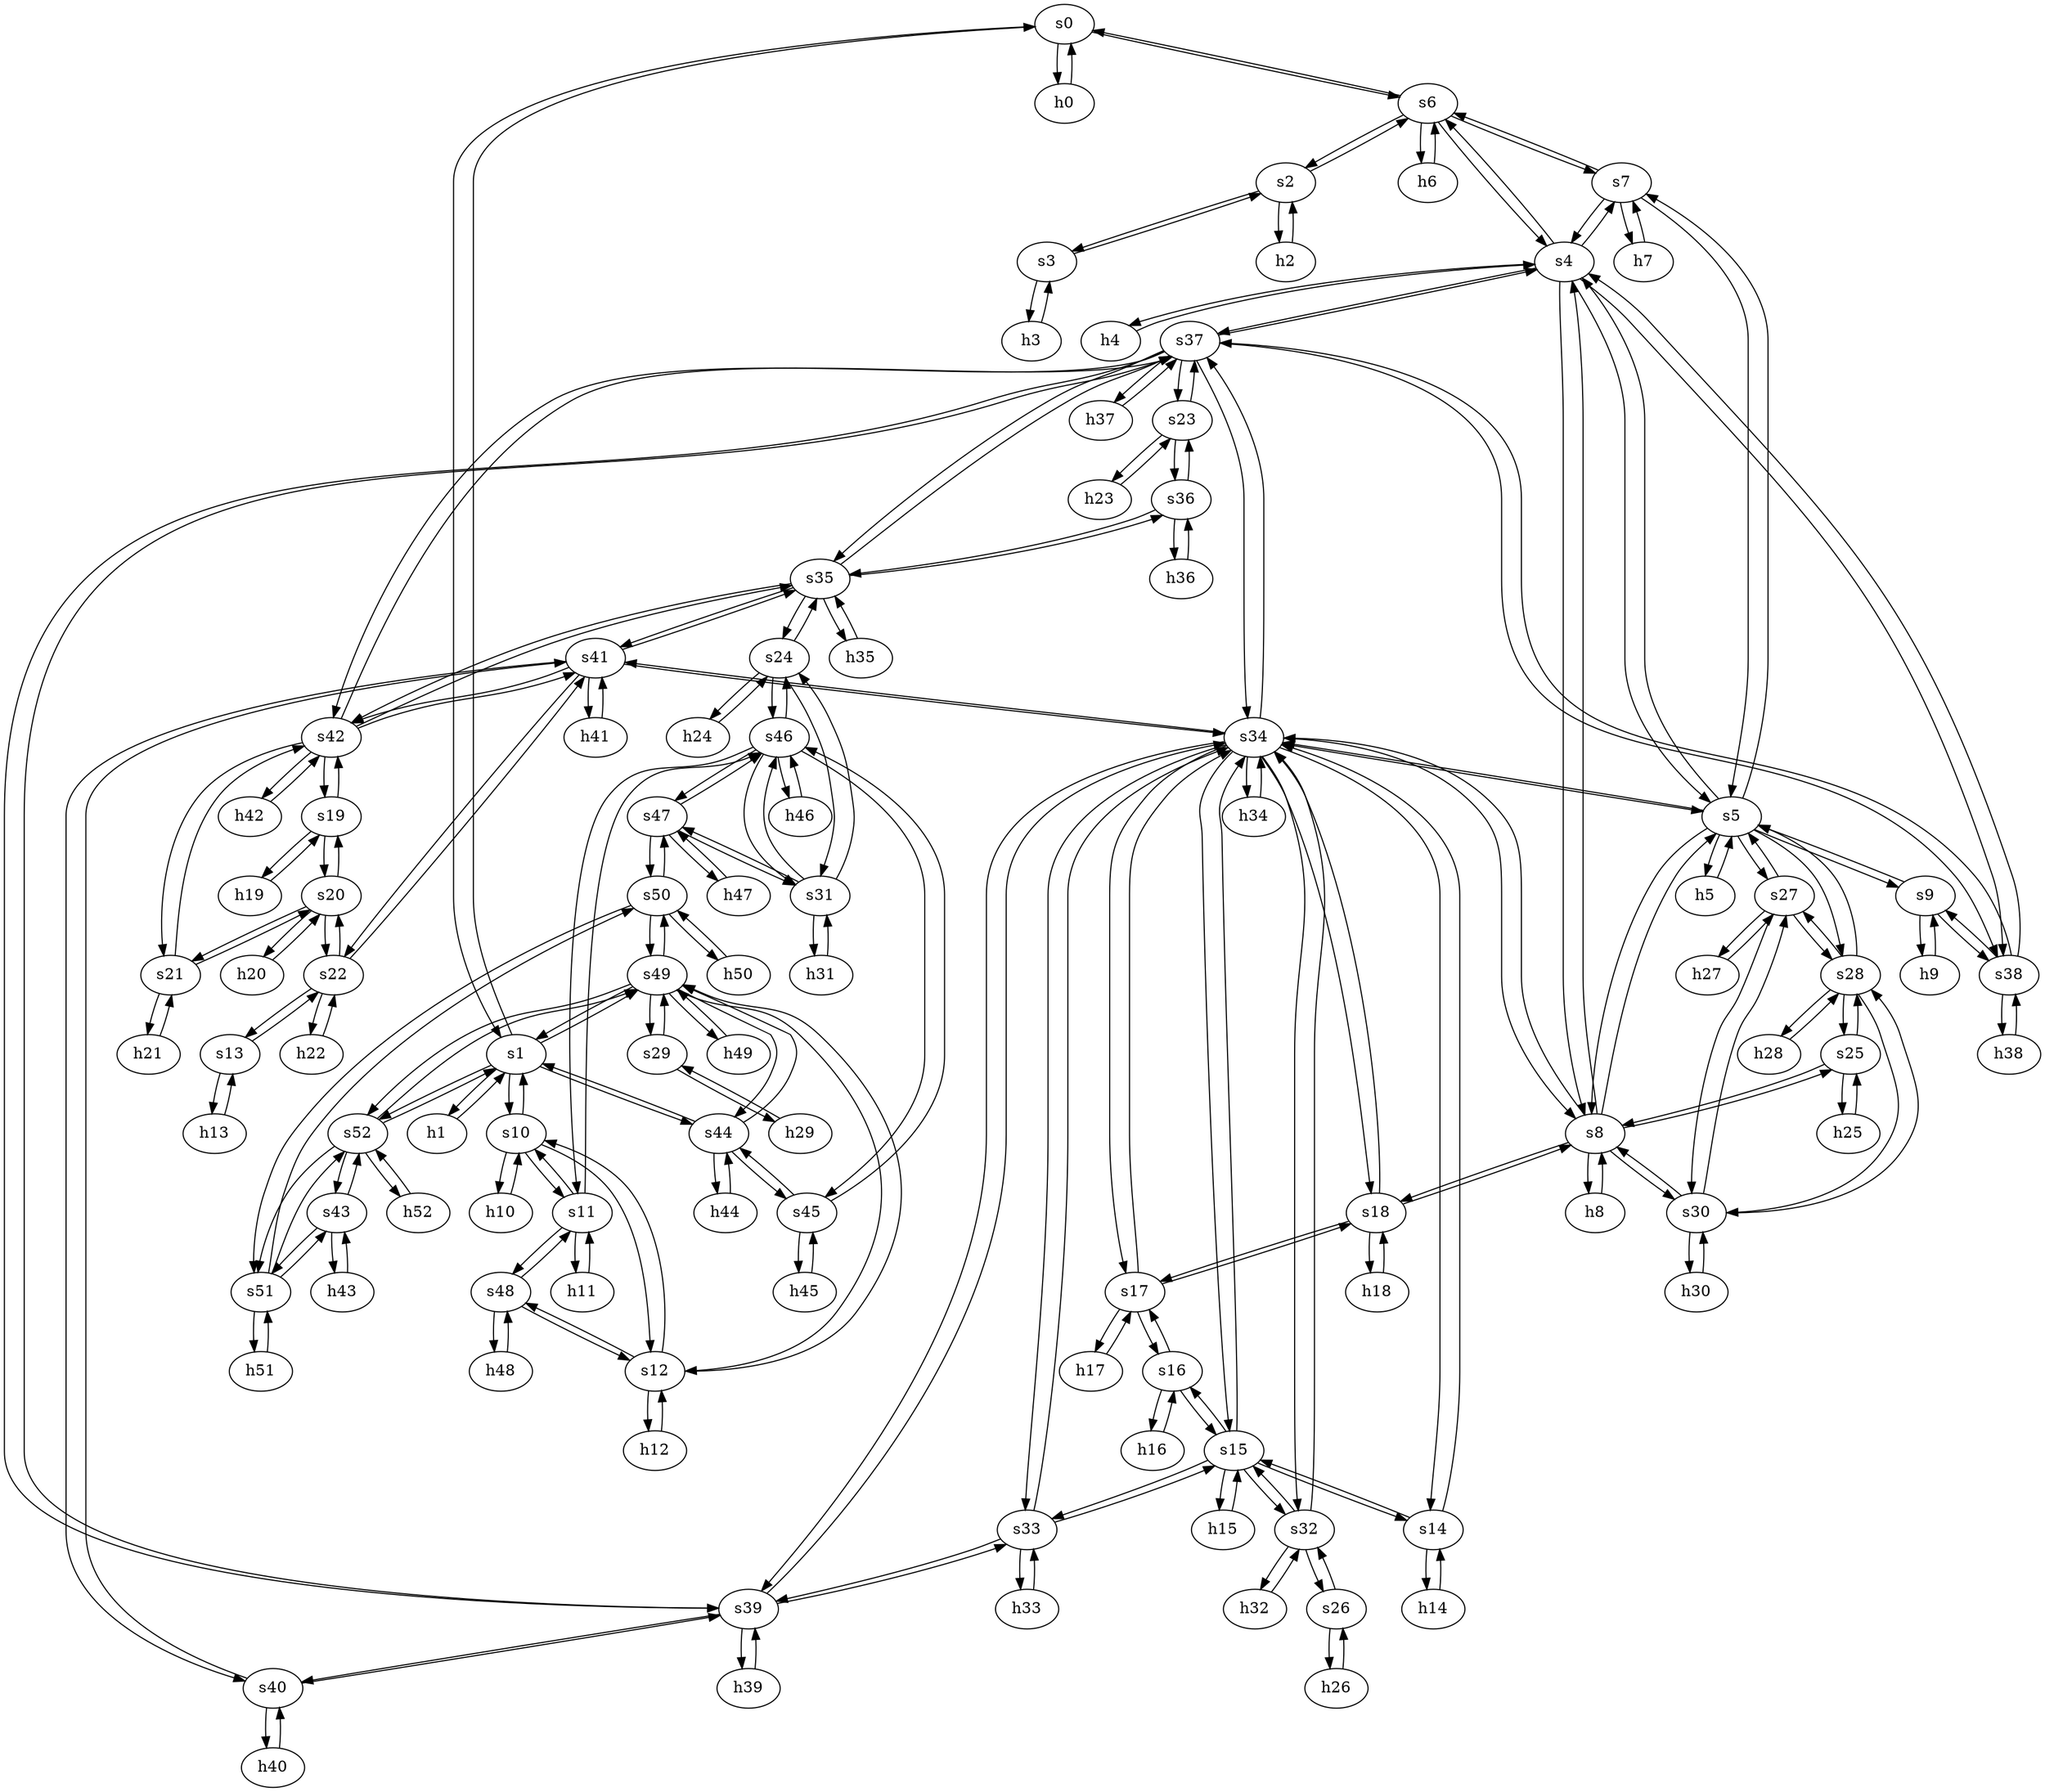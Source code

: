 strict digraph Tinet {
	s0	 [id=0,
		type=switch];
	s6	 [id=6,
		type=switch];
	s0 -> s6	 [capacity="1Gbps",
		cost=1,
		dst_port=2,
		src_port=3];
	h0	 [ip="111.0.0.0",
		mac="00:00:00:00:0:0",
		type=host];
	s0 -> h0	 [capacity="1Gbps",
		cost=1,
		dst_port=1,
		src_port=1];
	s1	 [id=1,
		type=switch];
	s0 -> s1	 [capacity="1Gbps",
		cost=1,
		dst_port=2,
		src_port=2];
	s7	 [id=7,
		type=switch];
	s4	 [id=4,
		type=switch];
	s7 -> s4	 [capacity="1Gbps",
		cost=1,
		dst_port=4,
		src_port=2];
	s7 -> s6	 [capacity="1Gbps",
		cost=1,
		dst_port=5,
		src_port=4];
	s5	 [id=5,
		type=switch];
	s7 -> s5	 [capacity="1Gbps",
		cost=1,
		dst_port=4,
		src_port=3];
	h7	 [ip="111.0.7.7",
		mac="00:00:00:00:7:7",
		type=host];
	s7 -> h7	 [capacity="1Gbps",
		cost=1,
		dst_port=1,
		src_port=1];
	h20	 [ip="111.0.20.20",
		mac="00:00:00:00:20:20",
		type=host];
	s20	 [id=20,
		type=switch];
	h20 -> s20	 [capacity="1Gbps",
		cost=1,
		dst_port=1,
		src_port=1];
	h47	 [ip="111.0.47.47",
		mac="00:00:00:00:47:47",
		type=host];
	s47	 [id=47,
		type=switch];
	h47 -> s47	 [capacity="1Gbps",
		cost=1,
		dst_port=1,
		src_port=1];
	h46	 [ip="111.0.46.46",
		mac="00:00:00:00:46:46",
		type=host];
	s46	 [id=46,
		type=switch];
	h46 -> s46	 [capacity="1Gbps",
		cost=1,
		dst_port=1,
		src_port=1];
	h45	 [ip="111.0.45.45",
		mac="00:00:00:00:45:45",
		type=host];
	s45	 [id=45,
		type=switch];
	h45 -> s45	 [capacity="1Gbps",
		cost=1,
		dst_port=1,
		src_port=1];
	h44	 [ip="111.0.44.44",
		mac="00:00:00:00:44:44",
		type=host];
	s44	 [id=44,
		type=switch];
	h44 -> s44	 [capacity="1Gbps",
		cost=1,
		dst_port=1,
		src_port=1];
	h43	 [ip="111.0.43.43",
		mac="00:00:00:00:43:43",
		type=host];
	s43	 [id=43,
		type=switch];
	h43 -> s43	 [capacity="1Gbps",
		cost=1,
		dst_port=1,
		src_port=1];
	s5 -> s4	 [capacity="1Gbps",
		cost=1,
		dst_port=2,
		src_port=2];
	s8	 [id=8,
		type=switch];
	s5 -> s8	 [capacity="1Gbps",
		cost=1,
		dst_port=3,
		src_port=5];
	s5 -> s7	 [capacity="1Gbps",
		cost=1,
		dst_port=3,
		src_port=4];
	s9	 [id=9,
		type=switch];
	s5 -> s9	 [capacity="1Gbps",
		cost=1,
		dst_port=2,
		src_port=6];
	s34	 [id=34,
		type=switch];
	s5 -> s34	 [capacity="1Gbps",
		cost=1,
		dst_port=2,
		src_port=3];
	s28	 [id=28,
		type=switch];
	s5 -> s28	 [capacity="1Gbps",
		cost=1,
		dst_port=2,
		src_port=8];
	h5	 [ip="111.0.5.5",
		mac="00:00:00:00:5:5",
		type=host];
	s5 -> h5	 [capacity="1Gbps",
		cost=1,
		dst_port=1,
		src_port=1];
	s27	 [id=27,
		type=switch];
	s5 -> s27	 [capacity="1Gbps",
		cost=1,
		dst_port=2,
		src_port=7];
	h41	 [ip="111.0.41.41",
		mac="00:00:00:00:41:41",
		type=host];
	s41	 [id=41,
		type=switch];
	h41 -> s41	 [capacity="1Gbps",
		cost=1,
		dst_port=1,
		src_port=1];
	h40	 [ip="111.0.40.40",
		mac="00:00:00:00:40:40",
		type=host];
	s40	 [id=40,
		type=switch];
	h40 -> s40	 [capacity="1Gbps",
		cost=1,
		dst_port=1,
		src_port=1];
	s4 -> s8	 [capacity="1Gbps",
		cost=1,
		dst_port=2,
		src_port=5];
	s4 -> s7	 [capacity="1Gbps",
		cost=1,
		dst_port=2,
		src_port=4];
	s4 -> s6	 [capacity="1Gbps",
		cost=1,
		dst_port=4,
		src_port=3];
	s4 -> s5	 [capacity="1Gbps",
		cost=1,
		dst_port=2,
		src_port=2];
	s38	 [id=38,
		type=switch];
	s4 -> s38	 [capacity="1Gbps",
		cost=1,
		dst_port=2,
		src_port=6];
	h4	 [ip="111.0.4.4",
		mac="00:00:00:00:4:4",
		type=host];
	s4 -> h4	 [capacity="1Gbps",
		cost=1,
		dst_port=1,
		src_port=1];
	s37	 [id=37,
		type=switch];
	s4 -> s37	 [capacity="1Gbps",
		cost=1,
		dst_port=2,
		src_port=7];
	h49	 [ip="111.0.49.49",
		mac="00:00:00:00:49:49",
		type=host];
	s49	 [id=49,
		type=switch];
	h49 -> s49	 [capacity="1Gbps",
		cost=1,
		dst_port=1,
		src_port=1];
	h48	 [ip="111.0.48.48",
		mac="00:00:00:00:48:48",
		type=host];
	s48	 [id=48,
		type=switch];
	h48 -> s48	 [capacity="1Gbps",
		cost=1,
		dst_port=1,
		src_port=1];
	s52	 [id=52,
		type=switch];
	s51	 [id=51,
		type=switch];
	s52 -> s51	 [capacity="1Gbps",
		cost=1,
		dst_port=4,
		src_port=5];
	s52 -> s43	 [capacity="1Gbps",
		cost=1,
		dst_port=3,
		src_port=3];
	h52	 [ip="111.0.52.52",
		mac="00:00:00:00:52:52",
		type=host];
	s52 -> h52	 [capacity="1Gbps",
		cost=1,
		dst_port=1,
		src_port=1];
	s52 -> s49	 [capacity="1Gbps",
		cost=1,
		dst_port=7,
		src_port=4];
	s52 -> s1	 [capacity="1Gbps",
		cost=1,
		dst_port=6,
		src_port=2];
	s51 -> s43	 [capacity="1Gbps",
		cost=1,
		dst_port=2,
		src_port=2];
	s50	 [id=50,
		type=switch];
	s51 -> s50	 [capacity="1Gbps",
		cost=1,
		dst_port=4,
		src_port=3];
	h51	 [ip="111.0.51.51",
		mac="00:00:00:00:51:51",
		type=host];
	s51 -> h51	 [capacity="1Gbps",
		cost=1,
		dst_port=1,
		src_port=1];
	s51 -> s52	 [capacity="1Gbps",
		cost=1,
		dst_port=5,
		src_port=4];
	s50 -> s47	 [capacity="1Gbps",
		cost=1,
		dst_port=4,
		src_port=2];
	h50	 [ip="111.0.50.50",
		mac="00:00:00:00:50:50",
		type=host];
	s50 -> h50	 [capacity="1Gbps",
		cost=1,
		dst_port=1,
		src_port=1];
	s50 -> s51	 [capacity="1Gbps",
		cost=1,
		dst_port=3,
		src_port=4];
	s50 -> s49	 [capacity="1Gbps",
		cost=1,
		dst_port=6,
		src_port=3];
	h50 -> s50	 [capacity="1Gbps",
		cost=1,
		dst_port=1,
		src_port=1];
	h51 -> s51	 [capacity="1Gbps",
		cost=1,
		dst_port=1,
		src_port=1];
	h52 -> s52	 [capacity="1Gbps",
		cost=1,
		dst_port=1,
		src_port=1];
	s44 -> h44	 [capacity="1Gbps",
		cost=1,
		dst_port=1,
		src_port=1];
	s44 -> s45	 [capacity="1Gbps",
		cost=1,
		dst_port=2,
		src_port=3];
	s44 -> s49	 [capacity="1Gbps",
		cost=1,
		dst_port=5,
		src_port=4];
	s44 -> s1	 [capacity="1Gbps",
		cost=1,
		dst_port=5,
		src_port=2];
	h24	 [ip="111.0.24.24",
		mac="00:00:00:00:24:24",
		type=host];
	s24	 [id=24,
		type=switch];
	h24 -> s24	 [capacity="1Gbps",
		cost=1,
		dst_port=1,
		src_port=1];
	s46 -> s47	 [capacity="1Gbps",
		cost=1,
		dst_port=3,
		src_port=6];
	s11	 [id=11,
		type=switch];
	s46 -> s11	 [capacity="1Gbps",
		cost=1,
		dst_port=4,
		src_port=2];
	s46 -> s45	 [capacity="1Gbps",
		cost=1,
		dst_port=3,
		src_port=5];
	s46 -> h46	 [capacity="1Gbps",
		cost=1,
		dst_port=1,
		src_port=1];
	s31	 [id=31,
		type=switch];
	s46 -> s31	 [capacity="1Gbps",
		cost=1,
		dst_port=3,
		src_port=4];
	s46 -> s24	 [capacity="1Gbps",
		cost=1,
		dst_port=3,
		src_port=3];
	s47 -> s46	 [capacity="1Gbps",
		cost=1,
		dst_port=6,
		src_port=3];
	s47 -> s50	 [capacity="1Gbps",
		cost=1,
		dst_port=2,
		src_port=4];
	s47 -> h47	 [capacity="1Gbps",
		cost=1,
		dst_port=1,
		src_port=1];
	s47 -> s31	 [capacity="1Gbps",
		cost=1,
		dst_port=4,
		src_port=2];
	s40 -> h40	 [capacity="1Gbps",
		cost=1,
		dst_port=1,
		src_port=1];
	s40 -> s41	 [capacity="1Gbps",
		cost=1,
		dst_port=5,
		src_port=3];
	s39	 [id=39,
		type=switch];
	s40 -> s39	 [capacity="1Gbps",
		cost=1,
		dst_port=5,
		src_port=2];
	s41 -> s40	 [capacity="1Gbps",
		cost=1,
		dst_port=3,
		src_port=5];
	s41 -> h41	 [capacity="1Gbps",
		cost=1,
		dst_port=1,
		src_port=1];
	s42	 [id=42,
		type=switch];
	s41 -> s42	 [capacity="1Gbps",
		cost=1,
		dst_port=6,
		src_port=6];
	s41 -> s34	 [capacity="1Gbps",
		cost=1,
		dst_port=11,
		src_port=3];
	s35	 [id=35,
		type=switch];
	s41 -> s35	 [capacity="1Gbps",
		cost=1,
		dst_port=3,
		src_port=4];
	s22	 [id=22,
		type=switch];
	s41 -> s22	 [capacity="1Gbps",
		cost=1,
		dst_port=4,
		src_port=2];
	s42 -> s41	 [capacity="1Gbps",
		cost=1,
		dst_port=6,
		src_port=6];
	s21	 [id=21,
		type=switch];
	s42 -> s21	 [capacity="1Gbps",
		cost=1,
		dst_port=3,
		src_port=3];
	h42	 [ip="111.0.42.42",
		mac="00:00:00:00:42:42",
		type=host];
	s42 -> h42	 [capacity="1Gbps",
		cost=1,
		dst_port=1,
		src_port=1];
	s42 -> s35	 [capacity="1Gbps",
		cost=1,
		dst_port=4,
		src_port=4];
	s19	 [id=19,
		type=switch];
	s42 -> s19	 [capacity="1Gbps",
		cost=1,
		dst_port=2,
		src_port=2];
	s42 -> s37	 [capacity="1Gbps",
		cost=1,
		dst_port=8,
		src_port=5];
	s43 -> s51	 [capacity="1Gbps",
		cost=1,
		dst_port=2,
		src_port=2];
	s43 -> h43	 [capacity="1Gbps",
		cost=1,
		dst_port=1,
		src_port=1];
	s43 -> s52	 [capacity="1Gbps",
		cost=1,
		dst_port=3,
		src_port=3];
	s48 -> s11	 [capacity="1Gbps",
		cost=1,
		dst_port=3,
		src_port=2];
	s12	 [id=12,
		type=switch];
	s48 -> s12	 [capacity="1Gbps",
		cost=1,
		dst_port=3,
		src_port=3];
	s48 -> h48	 [capacity="1Gbps",
		cost=1,
		dst_port=1,
		src_port=1];
	s49 -> s44	 [capacity="1Gbps",
		cost=1,
		dst_port=4,
		src_port=5];
	s49 -> s12	 [capacity="1Gbps",
		cost=1,
		dst_port=4,
		src_port=3];
	s29	 [id=29,
		type=switch];
	s49 -> s29	 [capacity="1Gbps",
		cost=1,
		dst_port=2,
		src_port=4];
	s49 -> s50	 [capacity="1Gbps",
		cost=1,
		dst_port=3,
		src_port=6];
	s49 -> h49	 [capacity="1Gbps",
		cost=1,
		dst_port=1,
		src_port=1];
	s49 -> s52	 [capacity="1Gbps",
		cost=1,
		dst_port=4,
		src_port=7];
	s49 -> s1	 [capacity="1Gbps",
		cost=1,
		dst_port=3,
		src_port=2];
	h42 -> s42	 [capacity="1Gbps",
		cost=1,
		dst_port=1,
		src_port=1];
	s45 -> s46	 [capacity="1Gbps",
		cost=1,
		dst_port=5,
		src_port=3];
	s45 -> s44	 [capacity="1Gbps",
		cost=1,
		dst_port=3,
		src_port=2];
	s45 -> h45	 [capacity="1Gbps",
		cost=1,
		dst_port=1,
		src_port=1];
	s19 -> s42	 [capacity="1Gbps",
		cost=1,
		dst_port=2,
		src_port=2];
	s19 -> s20	 [capacity="1Gbps",
		cost=1,
		dst_port=2,
		src_port=3];
	h19	 [ip="111.0.19.19",
		mac="00:00:00:00:19:19",
		type=host];
	s19 -> h19	 [capacity="1Gbps",
		cost=1,
		dst_port=1,
		src_port=1];
	s18	 [id=18,
		type=switch];
	s18 -> s8	 [capacity="1Gbps",
		cost=1,
		dst_port=5,
		src_port=2];
	s18 -> s34	 [capacity="1Gbps",
		cost=1,
		dst_port=7,
		src_port=4];
	s17	 [id=17,
		type=switch];
	s18 -> s17	 [capacity="1Gbps",
		cost=1,
		dst_port=3,
		src_port=3];
	h18	 [ip="111.0.18.18",
		mac="00:00:00:00:18:18",
		type=host];
	s18 -> h18	 [capacity="1Gbps",
		cost=1,
		dst_port=1,
		src_port=1];
	s13	 [id=13,
		type=switch];
	s13 -> s22	 [capacity="1Gbps",
		cost=1,
		dst_port=2,
		src_port=2];
	h13	 [ip="111.0.13.13",
		mac="00:00:00:00:13:13",
		type=host];
	s13 -> h13	 [capacity="1Gbps",
		cost=1,
		dst_port=1,
		src_port=1];
	s10	 [id=10,
		type=switch];
	s12 -> s10	 [capacity="1Gbps",
		cost=1,
		dst_port=4,
		src_port=2];
	s12 -> s48	 [capacity="1Gbps",
		cost=1,
		dst_port=3,
		src_port=3];
	s12 -> s49	 [capacity="1Gbps",
		cost=1,
		dst_port=3,
		src_port=4];
	h12	 [ip="111.0.12.12",
		mac="00:00:00:00:12:12",
		type=host];
	s12 -> h12	 [capacity="1Gbps",
		cost=1,
		dst_port=1,
		src_port=1];
	s11 -> s46	 [capacity="1Gbps",
		cost=1,
		dst_port=2,
		src_port=4];
	s11 -> s10	 [capacity="1Gbps",
		cost=1,
		dst_port=3,
		src_port=2];
	s11 -> s48	 [capacity="1Gbps",
		cost=1,
		dst_port=2,
		src_port=3];
	h11	 [ip="111.0.11.11",
		mac="00:00:00:00:11:11",
		type=host];
	s11 -> h11	 [capacity="1Gbps",
		cost=1,
		dst_port=1,
		src_port=1];
	s10 -> s11	 [capacity="1Gbps",
		cost=1,
		dst_port=2,
		src_port=3];
	s10 -> s12	 [capacity="1Gbps",
		cost=1,
		dst_port=2,
		src_port=4];
	h10	 [ip="111.0.10.10",
		mac="00:00:00:00:10:10",
		type=host];
	s10 -> h10	 [capacity="1Gbps",
		cost=1,
		dst_port=1,
		src_port=1];
	s10 -> s1	 [capacity="1Gbps",
		cost=1,
		dst_port=4,
		src_port=2];
	h17	 [ip="111.0.17.17",
		mac="00:00:00:00:17:17",
		type=host];
	s17 -> h17	 [capacity="1Gbps",
		cost=1,
		dst_port=1,
		src_port=1];
	s17 -> s18	 [capacity="1Gbps",
		cost=1,
		dst_port=3,
		src_port=3];
	s17 -> s34	 [capacity="1Gbps",
		cost=1,
		dst_port=6,
		src_port=4];
	s16	 [id=16,
		type=switch];
	s17 -> s16	 [capacity="1Gbps",
		cost=1,
		dst_port=3,
		src_port=2];
	s15	 [id=15,
		type=switch];
	s16 -> s15	 [capacity="1Gbps",
		cost=1,
		dst_port=3,
		src_port=2];
	h16	 [ip="111.0.16.16",
		mac="00:00:00:00:16:16",
		type=host];
	s16 -> h16	 [capacity="1Gbps",
		cost=1,
		dst_port=1,
		src_port=1];
	s16 -> s17	 [capacity="1Gbps",
		cost=1,
		dst_port=2,
		src_port=3];
	h15	 [ip="111.0.15.15",
		mac="00:00:00:00:15:15",
		type=host];
	s15 -> h15	 [capacity="1Gbps",
		cost=1,
		dst_port=1,
		src_port=1];
	s15 -> s34	 [capacity="1Gbps",
		cost=1,
		dst_port=5,
		src_port=5];
	s33	 [id=33,
		type=switch];
	s15 -> s33	 [capacity="1Gbps",
		cost=1,
		dst_port=2,
		src_port=4];
	s32	 [id=32,
		type=switch];
	s15 -> s32	 [capacity="1Gbps",
		cost=1,
		dst_port=2,
		src_port=6];
	s15 -> s16	 [capacity="1Gbps",
		cost=1,
		dst_port=2,
		src_port=3];
	s14	 [id=14,
		type=switch];
	s15 -> s14	 [capacity="1Gbps",
		cost=1,
		dst_port=3,
		src_port=2];
	h14	 [ip="111.0.14.14",
		mac="00:00:00:00:14:14",
		type=host];
	s14 -> h14	 [capacity="1Gbps",
		cost=1,
		dst_port=1,
		src_port=1];
	s14 -> s15	 [capacity="1Gbps",
		cost=1,
		dst_port=2,
		src_port=3];
	s14 -> s34	 [capacity="1Gbps",
		cost=1,
		dst_port=4,
		src_port=2];
	h8	 [ip="111.0.8.8",
		mac="00:00:00:00:8:8",
		type=host];
	h8 -> s8	 [capacity="1Gbps",
		cost=1,
		dst_port=1,
		src_port=1];
	h9	 [ip="111.0.9.9",
		mac="00:00:00:00:9:9",
		type=host];
	h9 -> s9	 [capacity="1Gbps",
		cost=1,
		dst_port=1,
		src_port=1];
	h2	 [ip="111.0.2.2",
		mac="00:00:00:00:2:2",
		type=host];
	s2	 [id=2,
		type=switch];
	h2 -> s2	 [capacity="1Gbps",
		cost=1,
		dst_port=1,
		src_port=1];
	h3	 [ip="111.0.3.3",
		mac="00:00:00:00:3:3",
		type=host];
	s3	 [id=3,
		type=switch];
	h3 -> s3	 [capacity="1Gbps",
		cost=1,
		dst_port=1,
		src_port=1];
	h0 -> s0	 [capacity="1Gbps",
		cost=1,
		dst_port=1,
		src_port=1];
	h1	 [ip="111.0.1.1",
		mac="00:00:00:00:1:1",
		type=host];
	h1 -> s1	 [capacity="1Gbps",
		cost=1,
		dst_port=1,
		src_port=1];
	h6	 [ip="111.0.6.6",
		mac="00:00:00:00:6:6",
		type=host];
	h6 -> s6	 [capacity="1Gbps",
		cost=1,
		dst_port=1,
		src_port=1];
	h7 -> s7	 [capacity="1Gbps",
		cost=1,
		dst_port=1,
		src_port=1];
	h4 -> s4	 [capacity="1Gbps",
		cost=1,
		dst_port=1,
		src_port=1];
	h5 -> s5	 [capacity="1Gbps",
		cost=1,
		dst_port=1,
		src_port=1];
	s39 -> s40	 [capacity="1Gbps",
		cost=1,
		dst_port=2,
		src_port=5];
	s39 -> s34	 [capacity="1Gbps",
		cost=1,
		dst_port=10,
		src_port=3];
	s39 -> s33	 [capacity="1Gbps",
		cost=1,
		dst_port=4,
		src_port=2];
	h39	 [ip="111.0.39.39",
		mac="00:00:00:00:39:39",
		type=host];
	s39 -> h39	 [capacity="1Gbps",
		cost=1,
		dst_port=1,
		src_port=1];
	s39 -> s37	 [capacity="1Gbps",
		cost=1,
		dst_port=7,
		src_port=4];
	s38 -> s4	 [capacity="1Gbps",
		cost=1,
		dst_port=6,
		src_port=2];
	s38 -> s9	 [capacity="1Gbps",
		cost=1,
		dst_port=3,
		src_port=3];
	h38	 [ip="111.0.38.38",
		mac="00:00:00:00:38:38",
		type=host];
	s38 -> h38	 [capacity="1Gbps",
		cost=1,
		dst_port=1,
		src_port=1];
	s38 -> s37	 [capacity="1Gbps",
		cost=1,
		dst_port=6,
		src_port=4];
	s35 -> s41	 [capacity="1Gbps",
		cost=1,
		dst_port=4,
		src_port=3];
	s35 -> s42	 [capacity="1Gbps",
		cost=1,
		dst_port=4,
		src_port=4];
	s36	 [id=36,
		type=switch];
	s35 -> s36	 [capacity="1Gbps",
		cost=1,
		dst_port=3,
		src_port=5];
	h35	 [ip="111.0.35.35",
		mac="00:00:00:00:35:35",
		type=host];
	s35 -> h35	 [capacity="1Gbps",
		cost=1,
		dst_port=1,
		src_port=1];
	s35 -> s24	 [capacity="1Gbps",
		cost=1,
		dst_port=2,
		src_port=2];
	s35 -> s37	 [capacity="1Gbps",
		cost=1,
		dst_port=5,
		src_port=6];
	h34	 [ip="111.0.34.34",
		mac="00:00:00:00:34:34",
		type=host];
	s34 -> h34	 [capacity="1Gbps",
		cost=1,
		dst_port=1,
		src_port=1];
	s34 -> s8	 [capacity="1Gbps",
		cost=1,
		dst_port=4,
		src_port=3];
	s34 -> s18	 [capacity="1Gbps",
		cost=1,
		dst_port=4,
		src_port=7];
	s34 -> s41	 [capacity="1Gbps",
		cost=1,
		dst_port=3,
		src_port=11];
	s34 -> s5	 [capacity="1Gbps",
		cost=1,
		dst_port=3,
		src_port=2];
	s34 -> s15	 [capacity="1Gbps",
		cost=1,
		dst_port=5,
		src_port=5];
	s34 -> s39	 [capacity="1Gbps",
		cost=1,
		dst_port=3,
		src_port=10];
	s34 -> s33	 [capacity="1Gbps",
		cost=1,
		dst_port=3,
		src_port=9];
	s34 -> s17	 [capacity="1Gbps",
		cost=1,
		dst_port=4,
		src_port=6];
	s34 -> s32	 [capacity="1Gbps",
		cost=1,
		dst_port=4,
		src_port=8];
	s34 -> s14	 [capacity="1Gbps",
		cost=1,
		dst_port=2,
		src_port=4];
	s34 -> s37	 [capacity="1Gbps",
		cost=1,
		dst_port=4,
		src_port=12];
	s37 -> s4	 [capacity="1Gbps",
		cost=1,
		dst_port=7,
		src_port=2];
	h37	 [ip="111.0.37.37",
		mac="00:00:00:00:37:37",
		type=host];
	s37 -> h37	 [capacity="1Gbps",
		cost=1,
		dst_port=1,
		src_port=1];
	s37 -> s42	 [capacity="1Gbps",
		cost=1,
		dst_port=5,
		src_port=8];
	s37 -> s34	 [capacity="1Gbps",
		cost=1,
		dst_port=12,
		src_port=4];
	s37 -> s38	 [capacity="1Gbps",
		cost=1,
		dst_port=4,
		src_port=6];
	s23	 [id=23,
		type=switch];
	s37 -> s23	 [capacity="1Gbps",
		cost=1,
		dst_port=3,
		src_port=3];
	s37 -> s39	 [capacity="1Gbps",
		cost=1,
		dst_port=4,
		src_port=7];
	s37 -> s35	 [capacity="1Gbps",
		cost=1,
		dst_port=6,
		src_port=5];
	h36	 [ip="111.0.36.36",
		mac="00:00:00:00:36:36",
		type=host];
	s36 -> h36	 [capacity="1Gbps",
		cost=1,
		dst_port=1,
		src_port=1];
	s36 -> s23	 [capacity="1Gbps",
		cost=1,
		dst_port=2,
		src_port=2];
	s36 -> s35	 [capacity="1Gbps",
		cost=1,
		dst_port=5,
		src_port=3];
	s31 -> s47	 [capacity="1Gbps",
		cost=1,
		dst_port=2,
		src_port=4];
	s31 -> s46	 [capacity="1Gbps",
		cost=1,
		dst_port=4,
		src_port=3];
	h31	 [ip="111.0.31.31",
		mac="00:00:00:00:31:31",
		type=host];
	s31 -> h31	 [capacity="1Gbps",
		cost=1,
		dst_port=1,
		src_port=1];
	s31 -> s24	 [capacity="1Gbps",
		cost=1,
		dst_port=4,
		src_port=2];
	s30	 [id=30,
		type=switch];
	h30	 [ip="111.0.30.30",
		mac="00:00:00:00:30:30",
		type=host];
	s30 -> h30	 [capacity="1Gbps",
		cost=1,
		dst_port=1,
		src_port=1];
	s30 -> s8	 [capacity="1Gbps",
		cost=1,
		dst_port=7,
		src_port=2];
	s30 -> s28	 [capacity="1Gbps",
		cost=1,
		dst_port=5,
		src_port=4];
	s30 -> s27	 [capacity="1Gbps",
		cost=1,
		dst_port=4,
		src_port=3];
	s33 -> s15	 [capacity="1Gbps",
		cost=1,
		dst_port=4,
		src_port=2];
	s33 -> s34	 [capacity="1Gbps",
		cost=1,
		dst_port=9,
		src_port=3];
	s33 -> s39	 [capacity="1Gbps",
		cost=1,
		dst_port=2,
		src_port=4];
	h33	 [ip="111.0.33.33",
		mac="00:00:00:00:33:33",
		type=host];
	s33 -> h33	 [capacity="1Gbps",
		cost=1,
		dst_port=1,
		src_port=1];
	s32 -> s15	 [capacity="1Gbps",
		cost=1,
		dst_port=6,
		src_port=2];
	s32 -> s34	 [capacity="1Gbps",
		cost=1,
		dst_port=8,
		src_port=4];
	h32	 [ip="111.0.32.32",
		mac="00:00:00:00:32:32",
		type=host];
	s32 -> h32	 [capacity="1Gbps",
		cost=1,
		dst_port=1,
		src_port=1];
	s26	 [id=26,
		type=switch];
	s32 -> s26	 [capacity="1Gbps",
		cost=1,
		dst_port=2,
		src_port=3];
	h18 -> s18	 [capacity="1Gbps",
		cost=1,
		dst_port=1,
		src_port=1];
	h19 -> s19	 [capacity="1Gbps",
		cost=1,
		dst_port=1,
		src_port=1];
	h10 -> s10	 [capacity="1Gbps",
		cost=1,
		dst_port=1,
		src_port=1];
	h11 -> s11	 [capacity="1Gbps",
		cost=1,
		dst_port=1,
		src_port=1];
	h12 -> s12	 [capacity="1Gbps",
		cost=1,
		dst_port=1,
		src_port=1];
	h13 -> s13	 [capacity="1Gbps",
		cost=1,
		dst_port=1,
		src_port=1];
	h14 -> s14	 [capacity="1Gbps",
		cost=1,
		dst_port=1,
		src_port=1];
	h15 -> s15	 [capacity="1Gbps",
		cost=1,
		dst_port=1,
		src_port=1];
	h16 -> s16	 [capacity="1Gbps",
		cost=1,
		dst_port=1,
		src_port=1];
	h17 -> s17	 [capacity="1Gbps",
		cost=1,
		dst_port=1,
		src_port=1];
	s9 -> s5	 [capacity="1Gbps",
		cost=1,
		dst_port=6,
		src_port=2];
	s9 -> s38	 [capacity="1Gbps",
		cost=1,
		dst_port=3,
		src_port=3];
	s9 -> h9	 [capacity="1Gbps",
		cost=1,
		dst_port=1,
		src_port=1];
	s8 -> h8	 [capacity="1Gbps",
		cost=1,
		dst_port=1,
		src_port=1];
	s8 -> s4	 [capacity="1Gbps",
		cost=1,
		dst_port=5,
		src_port=2];
	s8 -> s18	 [capacity="1Gbps",
		cost=1,
		dst_port=2,
		src_port=5];
	s8 -> s5	 [capacity="1Gbps",
		cost=1,
		dst_port=5,
		src_port=3];
	s25	 [id=25,
		type=switch];
	s8 -> s25	 [capacity="1Gbps",
		cost=1,
		dst_port=2,
		src_port=6];
	s8 -> s34	 [capacity="1Gbps",
		cost=1,
		dst_port=3,
		src_port=4];
	s8 -> s30	 [capacity="1Gbps",
		cost=1,
		dst_port=2,
		src_port=7];
	h29	 [ip="111.0.29.29",
		mac="00:00:00:00:29:29",
		type=host];
	h29 -> s29	 [capacity="1Gbps",
		cost=1,
		dst_port=1,
		src_port=1];
	h28	 [ip="111.0.28.28",
		mac="00:00:00:00:28:28",
		type=host];
	h28 -> s28	 [capacity="1Gbps",
		cost=1,
		dst_port=1,
		src_port=1];
	h23	 [ip="111.0.23.23",
		mac="00:00:00:00:23:23",
		type=host];
	s23 -> h23	 [capacity="1Gbps",
		cost=1,
		dst_port=1,
		src_port=1];
	s23 -> s36	 [capacity="1Gbps",
		cost=1,
		dst_port=2,
		src_port=2];
	s23 -> s37	 [capacity="1Gbps",
		cost=1,
		dst_port=3,
		src_port=3];
	s3 -> s2	 [capacity="1Gbps",
		cost=1,
		dst_port=2,
		src_port=2];
	s3 -> h3	 [capacity="1Gbps",
		cost=1,
		dst_port=1,
		src_port=1];
	s2 -> s6	 [capacity="1Gbps",
		cost=1,
		dst_port=3,
		src_port=3];
	s2 -> s3	 [capacity="1Gbps",
		cost=1,
		dst_port=2,
		src_port=2];
	s2 -> h2	 [capacity="1Gbps",
		cost=1,
		dst_port=1,
		src_port=1];
	s1 -> s44	 [capacity="1Gbps",
		cost=1,
		dst_port=2,
		src_port=5];
	s1 -> s0	 [capacity="1Gbps",
		cost=1,
		dst_port=2,
		src_port=2];
	s1 -> s10	 [capacity="1Gbps",
		cost=1,
		dst_port=2,
		src_port=4];
	s1 -> h1	 [capacity="1Gbps",
		cost=1,
		dst_port=1,
		src_port=1];
	s1 -> s49	 [capacity="1Gbps",
		cost=1,
		dst_port=2,
		src_port=3];
	s1 -> s52	 [capacity="1Gbps",
		cost=1,
		dst_port=2,
		src_port=6];
	h26	 [ip="111.0.26.26",
		mac="00:00:00:00:26:26",
		type=host];
	h26 -> s26	 [capacity="1Gbps",
		cost=1,
		dst_port=1,
		src_port=1];
	h21	 [ip="111.0.21.21",
		mac="00:00:00:00:21:21",
		type=host];
	h21 -> s21	 [capacity="1Gbps",
		cost=1,
		dst_port=1,
		src_port=1];
	s6 -> s4	 [capacity="1Gbps",
		cost=1,
		dst_port=3,
		src_port=4];
	s6 -> s7	 [capacity="1Gbps",
		cost=1,
		dst_port=4,
		src_port=5];
	s6 -> s0	 [capacity="1Gbps",
		cost=1,
		dst_port=3,
		src_port=2];
	s6 -> s2	 [capacity="1Gbps",
		cost=1,
		dst_port=3,
		src_port=3];
	s6 -> h6	 [capacity="1Gbps",
		cost=1,
		dst_port=1,
		src_port=1];
	h23 -> s23	 [capacity="1Gbps",
		cost=1,
		dst_port=1,
		src_port=1];
	h22	 [ip="111.0.22.22",
		mac="00:00:00:00:22:22",
		type=host];
	h22 -> s22	 [capacity="1Gbps",
		cost=1,
		dst_port=1,
		src_port=1];
	h32 -> s32	 [capacity="1Gbps",
		cost=1,
		dst_port=1,
		src_port=1];
	h33 -> s33	 [capacity="1Gbps",
		cost=1,
		dst_port=1,
		src_port=1];
	h30 -> s30	 [capacity="1Gbps",
		cost=1,
		dst_port=1,
		src_port=1];
	h31 -> s31	 [capacity="1Gbps",
		cost=1,
		dst_port=1,
		src_port=1];
	h36 -> s36	 [capacity="1Gbps",
		cost=1,
		dst_port=1,
		src_port=1];
	h37 -> s37	 [capacity="1Gbps",
		cost=1,
		dst_port=1,
		src_port=1];
	h34 -> s34	 [capacity="1Gbps",
		cost=1,
		dst_port=1,
		src_port=1];
	h35 -> s35	 [capacity="1Gbps",
		cost=1,
		dst_port=1,
		src_port=1];
	h38 -> s38	 [capacity="1Gbps",
		cost=1,
		dst_port=1,
		src_port=1];
	h39 -> s39	 [capacity="1Gbps",
		cost=1,
		dst_port=1,
		src_port=1];
	s22 -> s41	 [capacity="1Gbps",
		cost=1,
		dst_port=2,
		src_port=4];
	s22 -> h22	 [capacity="1Gbps",
		cost=1,
		dst_port=1,
		src_port=1];
	s22 -> s20	 [capacity="1Gbps",
		cost=1,
		dst_port=4,
		src_port=3];
	s22 -> s13	 [capacity="1Gbps",
		cost=1,
		dst_port=2,
		src_port=2];
	h25	 [ip="111.0.25.25",
		mac="00:00:00:00:25:25",
		type=host];
	h25 -> s25	 [capacity="1Gbps",
		cost=1,
		dst_port=1,
		src_port=1];
	s20 -> s21	 [capacity="1Gbps",
		cost=1,
		dst_port=2,
		src_port=3];
	s20 -> h20	 [capacity="1Gbps",
		cost=1,
		dst_port=1,
		src_port=1];
	s20 -> s19	 [capacity="1Gbps",
		cost=1,
		dst_port=3,
		src_port=2];
	s20 -> s22	 [capacity="1Gbps",
		cost=1,
		dst_port=3,
		src_port=4];
	s21 -> h21	 [capacity="1Gbps",
		cost=1,
		dst_port=1,
		src_port=1];
	s21 -> s42	 [capacity="1Gbps",
		cost=1,
		dst_port=3,
		src_port=3];
	s21 -> s20	 [capacity="1Gbps",
		cost=1,
		dst_port=3,
		src_port=2];
	s26 -> s32	 [capacity="1Gbps",
		cost=1,
		dst_port=3,
		src_port=2];
	s26 -> h26	 [capacity="1Gbps",
		cost=1,
		dst_port=1,
		src_port=1];
	s27 -> s5	 [capacity="1Gbps",
		cost=1,
		dst_port=7,
		src_port=2];
	s27 -> s28	 [capacity="1Gbps",
		cost=1,
		dst_port=4,
		src_port=3];
	s27 -> s30	 [capacity="1Gbps",
		cost=1,
		dst_port=3,
		src_port=4];
	h27	 [ip="111.0.27.27",
		mac="00:00:00:00:27:27",
		type=host];
	s27 -> h27	 [capacity="1Gbps",
		cost=1,
		dst_port=1,
		src_port=1];
	s24 -> s46	 [capacity="1Gbps",
		cost=1,
		dst_port=3,
		src_port=3];
	s24 -> s35	 [capacity="1Gbps",
		cost=1,
		dst_port=2,
		src_port=2];
	s24 -> h24	 [capacity="1Gbps",
		cost=1,
		dst_port=1,
		src_port=1];
	s24 -> s31	 [capacity="1Gbps",
		cost=1,
		dst_port=2,
		src_port=4];
	s25 -> s8	 [capacity="1Gbps",
		cost=1,
		dst_port=6,
		src_port=2];
	s25 -> h25	 [capacity="1Gbps",
		cost=1,
		dst_port=1,
		src_port=1];
	s25 -> s28	 [capacity="1Gbps",
		cost=1,
		dst_port=3,
		src_port=3];
	s28 -> s5	 [capacity="1Gbps",
		cost=1,
		dst_port=8,
		src_port=2];
	s28 -> s25	 [capacity="1Gbps",
		cost=1,
		dst_port=3,
		src_port=3];
	s28 -> s30	 [capacity="1Gbps",
		cost=1,
		dst_port=4,
		src_port=5];
	s28 -> h28	 [capacity="1Gbps",
		cost=1,
		dst_port=1,
		src_port=1];
	s28 -> s27	 [capacity="1Gbps",
		cost=1,
		dst_port=3,
		src_port=4];
	s29 -> h29	 [capacity="1Gbps",
		cost=1,
		dst_port=1,
		src_port=1];
	s29 -> s49	 [capacity="1Gbps",
		cost=1,
		dst_port=4,
		src_port=2];
	h27 -> s27	 [capacity="1Gbps",
		cost=1,
		dst_port=1,
		src_port=1];
}
